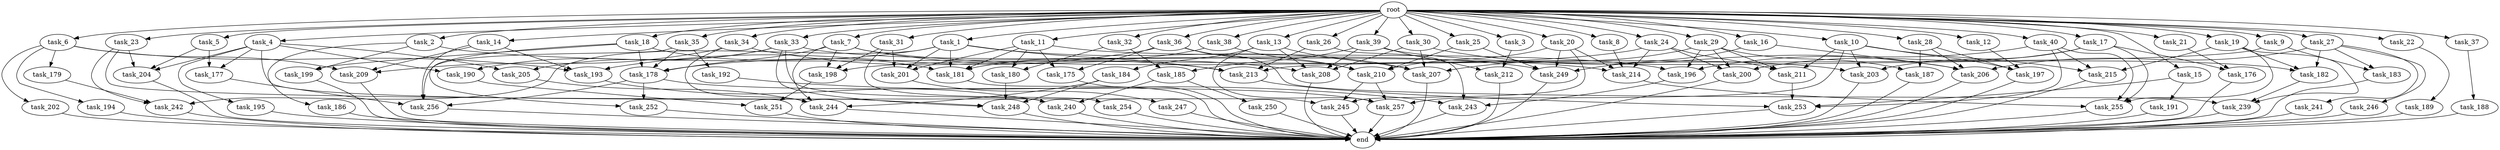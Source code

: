 digraph G {
  root [size="0.000000"];
  task_1 [size="1024.000000"];
  task_2 [size="1024.000000"];
  task_3 [size="1024.000000"];
  task_4 [size="1024.000000"];
  task_5 [size="1024.000000"];
  task_6 [size="1024.000000"];
  task_7 [size="1024.000000"];
  task_8 [size="1024.000000"];
  task_9 [size="1024.000000"];
  task_10 [size="1024.000000"];
  task_11 [size="1024.000000"];
  task_12 [size="1024.000000"];
  task_13 [size="1024.000000"];
  task_14 [size="1024.000000"];
  task_15 [size="1024.000000"];
  task_16 [size="1024.000000"];
  task_17 [size="1024.000000"];
  task_18 [size="1024.000000"];
  task_19 [size="1024.000000"];
  task_20 [size="1024.000000"];
  task_21 [size="1024.000000"];
  task_22 [size="1024.000000"];
  task_23 [size="1024.000000"];
  task_24 [size="1024.000000"];
  task_25 [size="1024.000000"];
  task_26 [size="1024.000000"];
  task_27 [size="1024.000000"];
  task_28 [size="1024.000000"];
  task_29 [size="1024.000000"];
  task_30 [size="1024.000000"];
  task_31 [size="1024.000000"];
  task_32 [size="1024.000000"];
  task_33 [size="1024.000000"];
  task_34 [size="1024.000000"];
  task_35 [size="1024.000000"];
  task_36 [size="1024.000000"];
  task_37 [size="1024.000000"];
  task_38 [size="1024.000000"];
  task_39 [size="1024.000000"];
  task_40 [size="1024.000000"];
  task_175 [size="558345748480.000000"];
  task_176 [size="996432412672.000000"];
  task_177 [size="687194767360.000000"];
  task_178 [size="1391569403904.000000"];
  task_179 [size="309237645312.000000"];
  task_180 [size="214748364800.000000"];
  task_181 [size="962072674304.000000"];
  task_182 [size="1975684956160.000000"];
  task_183 [size="1245540515840.000000"];
  task_184 [size="34359738368.000000"];
  task_185 [size="936302870528.000000"];
  task_186 [size="77309411328.000000"];
  task_187 [size="1073741824000.000000"];
  task_188 [size="34359738368.000000"];
  task_189 [size="77309411328.000000"];
  task_190 [size="970662608896.000000"];
  task_191 [size="695784701952.000000"];
  task_192 [size="420906795008.000000"];
  task_193 [size="867583393792.000000"];
  task_194 [size="309237645312.000000"];
  task_195 [size="549755813888.000000"];
  task_196 [size="489626271744.000000"];
  task_197 [size="1958505086976.000000"];
  task_198 [size="1700807049216.000000"];
  task_199 [size="214748364800.000000"];
  task_200 [size="1382979469312.000000"];
  task_201 [size="970662608896.000000"];
  task_202 [size="309237645312.000000"];
  task_203 [size="2104533975040.000000"];
  task_204 [size="1108101562368.000000"];
  task_205 [size="970662608896.000000"];
  task_206 [size="2551210573824.000000"];
  task_207 [size="1245540515840.000000"];
  task_208 [size="2448131358720.000000"];
  task_209 [size="523986010112.000000"];
  task_210 [size="1322849927168.000000"];
  task_211 [size="1073741824000.000000"];
  task_212 [size="1279900254208.000000"];
  task_213 [size="1185410973696.000000"];
  task_214 [size="1151051235328.000000"];
  task_215 [size="1108101562368.000000"];
  task_239 [size="1151051235328.000000"];
  task_240 [size="1151051235328.000000"];
  task_241 [size="695784701952.000000"];
  task_242 [size="773094113280.000000"];
  task_243 [size="1975684956160.000000"];
  task_244 [size="1460288880640.000000"];
  task_245 [size="1056561954816.000000"];
  task_246 [size="695784701952.000000"];
  task_247 [size="549755813888.000000"];
  task_248 [size="1529008357376.000000"];
  task_249 [size="910533066752.000000"];
  task_250 [size="34359738368.000000"];
  task_251 [size="773094113280.000000"];
  task_252 [size="833223655424.000000"];
  task_253 [size="2001454759936.000000"];
  task_254 [size="695784701952.000000"];
  task_255 [size="1632087572480.000000"];
  task_256 [size="1331439861760.000000"];
  task_257 [size="1700807049216.000000"];
  end [size="0.000000"];

  root -> task_1 [size="1.000000"];
  root -> task_2 [size="1.000000"];
  root -> task_3 [size="1.000000"];
  root -> task_4 [size="1.000000"];
  root -> task_5 [size="1.000000"];
  root -> task_6 [size="1.000000"];
  root -> task_7 [size="1.000000"];
  root -> task_8 [size="1.000000"];
  root -> task_9 [size="1.000000"];
  root -> task_10 [size="1.000000"];
  root -> task_11 [size="1.000000"];
  root -> task_12 [size="1.000000"];
  root -> task_13 [size="1.000000"];
  root -> task_14 [size="1.000000"];
  root -> task_15 [size="1.000000"];
  root -> task_16 [size="1.000000"];
  root -> task_17 [size="1.000000"];
  root -> task_18 [size="1.000000"];
  root -> task_19 [size="1.000000"];
  root -> task_20 [size="1.000000"];
  root -> task_21 [size="1.000000"];
  root -> task_22 [size="1.000000"];
  root -> task_23 [size="1.000000"];
  root -> task_24 [size="1.000000"];
  root -> task_25 [size="1.000000"];
  root -> task_26 [size="1.000000"];
  root -> task_27 [size="1.000000"];
  root -> task_28 [size="1.000000"];
  root -> task_29 [size="1.000000"];
  root -> task_30 [size="1.000000"];
  root -> task_31 [size="1.000000"];
  root -> task_32 [size="1.000000"];
  root -> task_33 [size="1.000000"];
  root -> task_34 [size="1.000000"];
  root -> task_35 [size="1.000000"];
  root -> task_36 [size="1.000000"];
  root -> task_37 [size="1.000000"];
  root -> task_38 [size="1.000000"];
  root -> task_39 [size="1.000000"];
  root -> task_40 [size="1.000000"];
  task_1 -> task_178 [size="134217728.000000"];
  task_1 -> task_181 [size="134217728.000000"];
  task_1 -> task_201 [size="134217728.000000"];
  task_1 -> task_207 [size="134217728.000000"];
  task_1 -> task_213 [size="134217728.000000"];
  task_1 -> task_242 [size="134217728.000000"];
  task_2 -> task_186 [size="75497472.000000"];
  task_2 -> task_199 [size="75497472.000000"];
  task_2 -> task_214 [size="75497472.000000"];
  task_3 -> task_212 [size="411041792.000000"];
  task_4 -> task_177 [size="536870912.000000"];
  task_4 -> task_190 [size="536870912.000000"];
  task_4 -> task_195 [size="536870912.000000"];
  task_4 -> task_204 [size="536870912.000000"];
  task_4 -> task_205 [size="536870912.000000"];
  task_4 -> task_248 [size="536870912.000000"];
  task_5 -> task_177 [size="134217728.000000"];
  task_5 -> task_204 [size="134217728.000000"];
  task_6 -> task_179 [size="301989888.000000"];
  task_6 -> task_193 [size="301989888.000000"];
  task_6 -> task_194 [size="301989888.000000"];
  task_6 -> task_202 [size="301989888.000000"];
  task_6 -> task_209 [size="301989888.000000"];
  task_7 -> task_178 [size="679477248.000000"];
  task_7 -> task_198 [size="679477248.000000"];
  task_7 -> task_203 [size="679477248.000000"];
  task_7 -> task_208 [size="679477248.000000"];
  task_7 -> task_244 [size="679477248.000000"];
  task_8 -> task_214 [size="536870912.000000"];
  task_9 -> task_183 [size="536870912.000000"];
  task_9 -> task_213 [size="536870912.000000"];
  task_10 -> task_197 [size="536870912.000000"];
  task_10 -> task_203 [size="536870912.000000"];
  task_10 -> task_211 [size="536870912.000000"];
  task_10 -> task_215 [size="536870912.000000"];
  task_10 -> task_257 [size="536870912.000000"];
  task_11 -> task_175 [size="134217728.000000"];
  task_11 -> task_180 [size="134217728.000000"];
  task_11 -> task_181 [size="134217728.000000"];
  task_11 -> task_196 [size="134217728.000000"];
  task_11 -> task_201 [size="134217728.000000"];
  task_12 -> task_197 [size="536870912.000000"];
  task_13 -> task_184 [size="33554432.000000"];
  task_13 -> task_207 [size="33554432.000000"];
  task_13 -> task_208 [size="33554432.000000"];
  task_13 -> task_257 [size="33554432.000000"];
  task_14 -> task_193 [size="134217728.000000"];
  task_14 -> task_209 [size="134217728.000000"];
  task_14 -> task_256 [size="134217728.000000"];
  task_15 -> task_191 [size="679477248.000000"];
  task_15 -> task_253 [size="679477248.000000"];
  task_16 -> task_206 [size="134217728.000000"];
  task_16 -> task_249 [size="134217728.000000"];
  task_17 -> task_176 [size="838860800.000000"];
  task_17 -> task_200 [size="838860800.000000"];
  task_17 -> task_203 [size="838860800.000000"];
  task_17 -> task_255 [size="838860800.000000"];
  task_18 -> task_178 [size="134217728.000000"];
  task_18 -> task_181 [size="134217728.000000"];
  task_18 -> task_199 [size="134217728.000000"];
  task_18 -> task_252 [size="134217728.000000"];
  task_19 -> task_182 [size="411041792.000000"];
  task_19 -> task_215 [size="411041792.000000"];
  task_19 -> task_239 [size="411041792.000000"];
  task_19 -> task_255 [size="411041792.000000"];
  task_20 -> task_210 [size="209715200.000000"];
  task_20 -> task_214 [size="209715200.000000"];
  task_20 -> task_245 [size="209715200.000000"];
  task_20 -> task_249 [size="209715200.000000"];
  task_21 -> task_176 [size="134217728.000000"];
  task_22 -> task_189 [size="75497472.000000"];
  task_23 -> task_204 [size="411041792.000000"];
  task_23 -> task_242 [size="411041792.000000"];
  task_23 -> task_245 [size="411041792.000000"];
  task_24 -> task_198 [size="301989888.000000"];
  task_24 -> task_200 [size="301989888.000000"];
  task_24 -> task_211 [size="301989888.000000"];
  task_24 -> task_214 [size="301989888.000000"];
  task_25 -> task_210 [size="134217728.000000"];
  task_25 -> task_249 [size="134217728.000000"];
  task_26 -> task_213 [size="411041792.000000"];
  task_26 -> task_243 [size="411041792.000000"];
  task_27 -> task_182 [size="679477248.000000"];
  task_27 -> task_183 [size="679477248.000000"];
  task_27 -> task_206 [size="679477248.000000"];
  task_27 -> task_241 [size="679477248.000000"];
  task_27 -> task_246 [size="679477248.000000"];
  task_28 -> task_187 [size="838860800.000000"];
  task_28 -> task_197 [size="838860800.000000"];
  task_28 -> task_206 [size="838860800.000000"];
  task_29 -> task_187 [size="209715200.000000"];
  task_29 -> task_196 [size="209715200.000000"];
  task_29 -> task_200 [size="209715200.000000"];
  task_29 -> task_207 [size="209715200.000000"];
  task_29 -> task_211 [size="209715200.000000"];
  task_30 -> task_206 [size="838860800.000000"];
  task_30 -> task_207 [size="838860800.000000"];
  task_30 -> task_208 [size="838860800.000000"];
  task_31 -> task_198 [size="679477248.000000"];
  task_31 -> task_201 [size="679477248.000000"];
  task_31 -> task_254 [size="679477248.000000"];
  task_32 -> task_180 [size="75497472.000000"];
  task_32 -> task_185 [size="75497472.000000"];
  task_33 -> task_190 [size="411041792.000000"];
  task_33 -> task_205 [size="411041792.000000"];
  task_33 -> task_240 [size="411041792.000000"];
  task_33 -> task_248 [size="411041792.000000"];
  task_33 -> task_249 [size="411041792.000000"];
  task_34 -> task_209 [size="75497472.000000"];
  task_34 -> task_213 [size="75497472.000000"];
  task_34 -> task_244 [size="75497472.000000"];
  task_35 -> task_178 [size="411041792.000000"];
  task_35 -> task_192 [size="411041792.000000"];
  task_35 -> task_256 [size="411041792.000000"];
  task_36 -> task_175 [size="411041792.000000"];
  task_36 -> task_193 [size="411041792.000000"];
  task_36 -> task_210 [size="411041792.000000"];
  task_36 -> task_239 [size="411041792.000000"];
  task_37 -> task_188 [size="33554432.000000"];
  task_38 -> task_181 [size="536870912.000000"];
  task_38 -> task_210 [size="536870912.000000"];
  task_39 -> task_182 [size="838860800.000000"];
  task_39 -> task_185 [size="838860800.000000"];
  task_39 -> task_208 [size="838860800.000000"];
  task_39 -> task_212 [size="838860800.000000"];
  task_40 -> task_196 [size="134217728.000000"];
  task_40 -> task_215 [size="134217728.000000"];
  task_40 -> task_253 [size="134217728.000000"];
  task_40 -> task_255 [size="134217728.000000"];
  task_175 -> end [size="1.000000"];
  task_176 -> end [size="1.000000"];
  task_177 -> task_256 [size="75497472.000000"];
  task_178 -> task_252 [size="679477248.000000"];
  task_178 -> task_256 [size="679477248.000000"];
  task_178 -> task_257 [size="679477248.000000"];
  task_179 -> task_242 [size="209715200.000000"];
  task_180 -> task_248 [size="411041792.000000"];
  task_181 -> end [size="1.000000"];
  task_182 -> task_239 [size="301989888.000000"];
  task_183 -> end [size="1.000000"];
  task_184 -> task_244 [size="134217728.000000"];
  task_184 -> task_248 [size="134217728.000000"];
  task_185 -> task_240 [size="33554432.000000"];
  task_185 -> task_250 [size="33554432.000000"];
  task_186 -> end [size="1.000000"];
  task_187 -> end [size="1.000000"];
  task_188 -> end [size="1.000000"];
  task_189 -> end [size="1.000000"];
  task_190 -> task_251 [size="75497472.000000"];
  task_191 -> end [size="1.000000"];
  task_192 -> task_243 [size="838860800.000000"];
  task_193 -> task_240 [size="679477248.000000"];
  task_194 -> end [size="1.000000"];
  task_195 -> end [size="1.000000"];
  task_196 -> task_243 [size="679477248.000000"];
  task_197 -> end [size="1.000000"];
  task_198 -> task_251 [size="679477248.000000"];
  task_199 -> end [size="1.000000"];
  task_200 -> end [size="1.000000"];
  task_201 -> task_247 [size="536870912.000000"];
  task_202 -> end [size="1.000000"];
  task_203 -> end [size="1.000000"];
  task_204 -> end [size="1.000000"];
  task_205 -> task_244 [size="536870912.000000"];
  task_206 -> end [size="1.000000"];
  task_207 -> end [size="1.000000"];
  task_208 -> end [size="1.000000"];
  task_209 -> end [size="1.000000"];
  task_210 -> task_245 [size="411041792.000000"];
  task_210 -> task_257 [size="411041792.000000"];
  task_211 -> task_253 [size="301989888.000000"];
  task_212 -> end [size="1.000000"];
  task_213 -> task_253 [size="838860800.000000"];
  task_214 -> task_255 [size="209715200.000000"];
  task_215 -> end [size="1.000000"];
  task_239 -> end [size="1.000000"];
  task_240 -> end [size="1.000000"];
  task_241 -> end [size="1.000000"];
  task_242 -> end [size="1.000000"];
  task_243 -> end [size="1.000000"];
  task_244 -> end [size="1.000000"];
  task_245 -> end [size="1.000000"];
  task_246 -> end [size="1.000000"];
  task_247 -> end [size="1.000000"];
  task_248 -> end [size="1.000000"];
  task_249 -> end [size="1.000000"];
  task_250 -> end [size="1.000000"];
  task_251 -> end [size="1.000000"];
  task_252 -> end [size="1.000000"];
  task_253 -> end [size="1.000000"];
  task_254 -> end [size="1.000000"];
  task_255 -> end [size="1.000000"];
  task_256 -> end [size="1.000000"];
  task_257 -> end [size="1.000000"];
}
